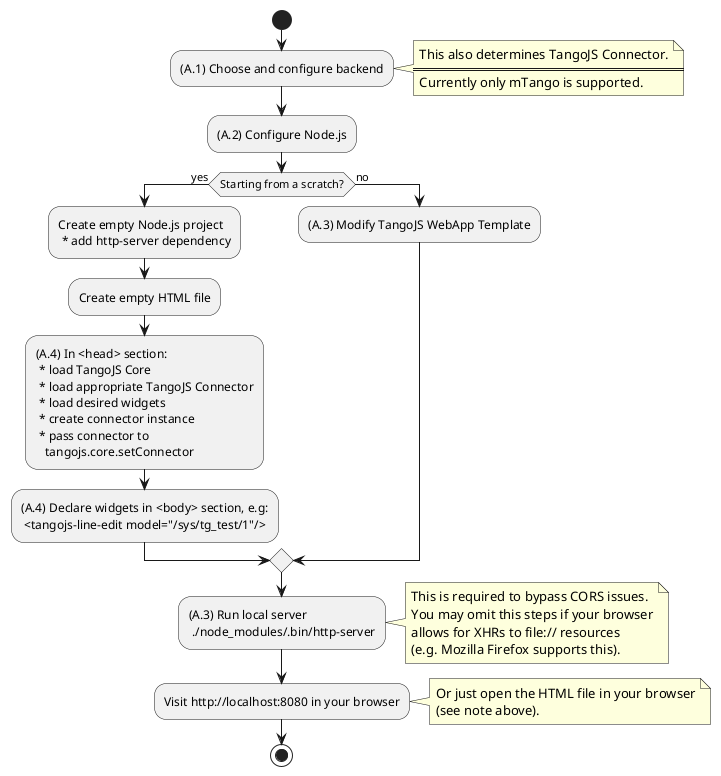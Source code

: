 @startuml
start

:(A.1) Choose and configure backend;
note right
  This also determines TangoJS Connector.
  ====
  Currently only mTango is supported.
end note

:(A.2) Configure Node.js;

if (Starting from a scratch?) then (yes)
  :Create empty Node.js project
   * add http-server dependency;
  :Create empty HTML file;
  :(A.4) In <head> section:
   * load TangoJS Core
   * load appropriate TangoJS Connector
   * load desired widgets
   * create connector instance
   * pass connector to
     tangojs.core.setConnector;
  :(A.4) Declare widgets in <body> section, e.g:
   <tangojs-line-edit model="/sys/tg_test/1"/>;
else (no)
  :(A.3) Modify TangoJS WebApp Template;
endif

:(A.3) Run local server
 ./node_modules/.bin/http-server;
note right
  This is required to bypass CORS issues.
  You may omit this steps if your browser
  allows for XHRs to file:// resources
  (e.g. Mozilla Firefox supports this).
end note


:Visit http://localhost:8080 in your browser;
note right
  Or just open the HTML file in your browser
  (see note above).
end note


stop

@enduml
